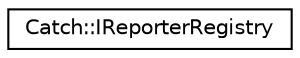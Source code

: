 digraph "Graphical Class Hierarchy"
{
  edge [fontname="Helvetica",fontsize="10",labelfontname="Helvetica",labelfontsize="10"];
  node [fontname="Helvetica",fontsize="10",shape=record];
  rankdir="LR";
  Node1 [label="Catch::IReporterRegistry",height=0.2,width=0.4,color="black", fillcolor="white", style="filled",URL="$d2/dc5/structCatch_1_1IReporterRegistry.html"];
}
